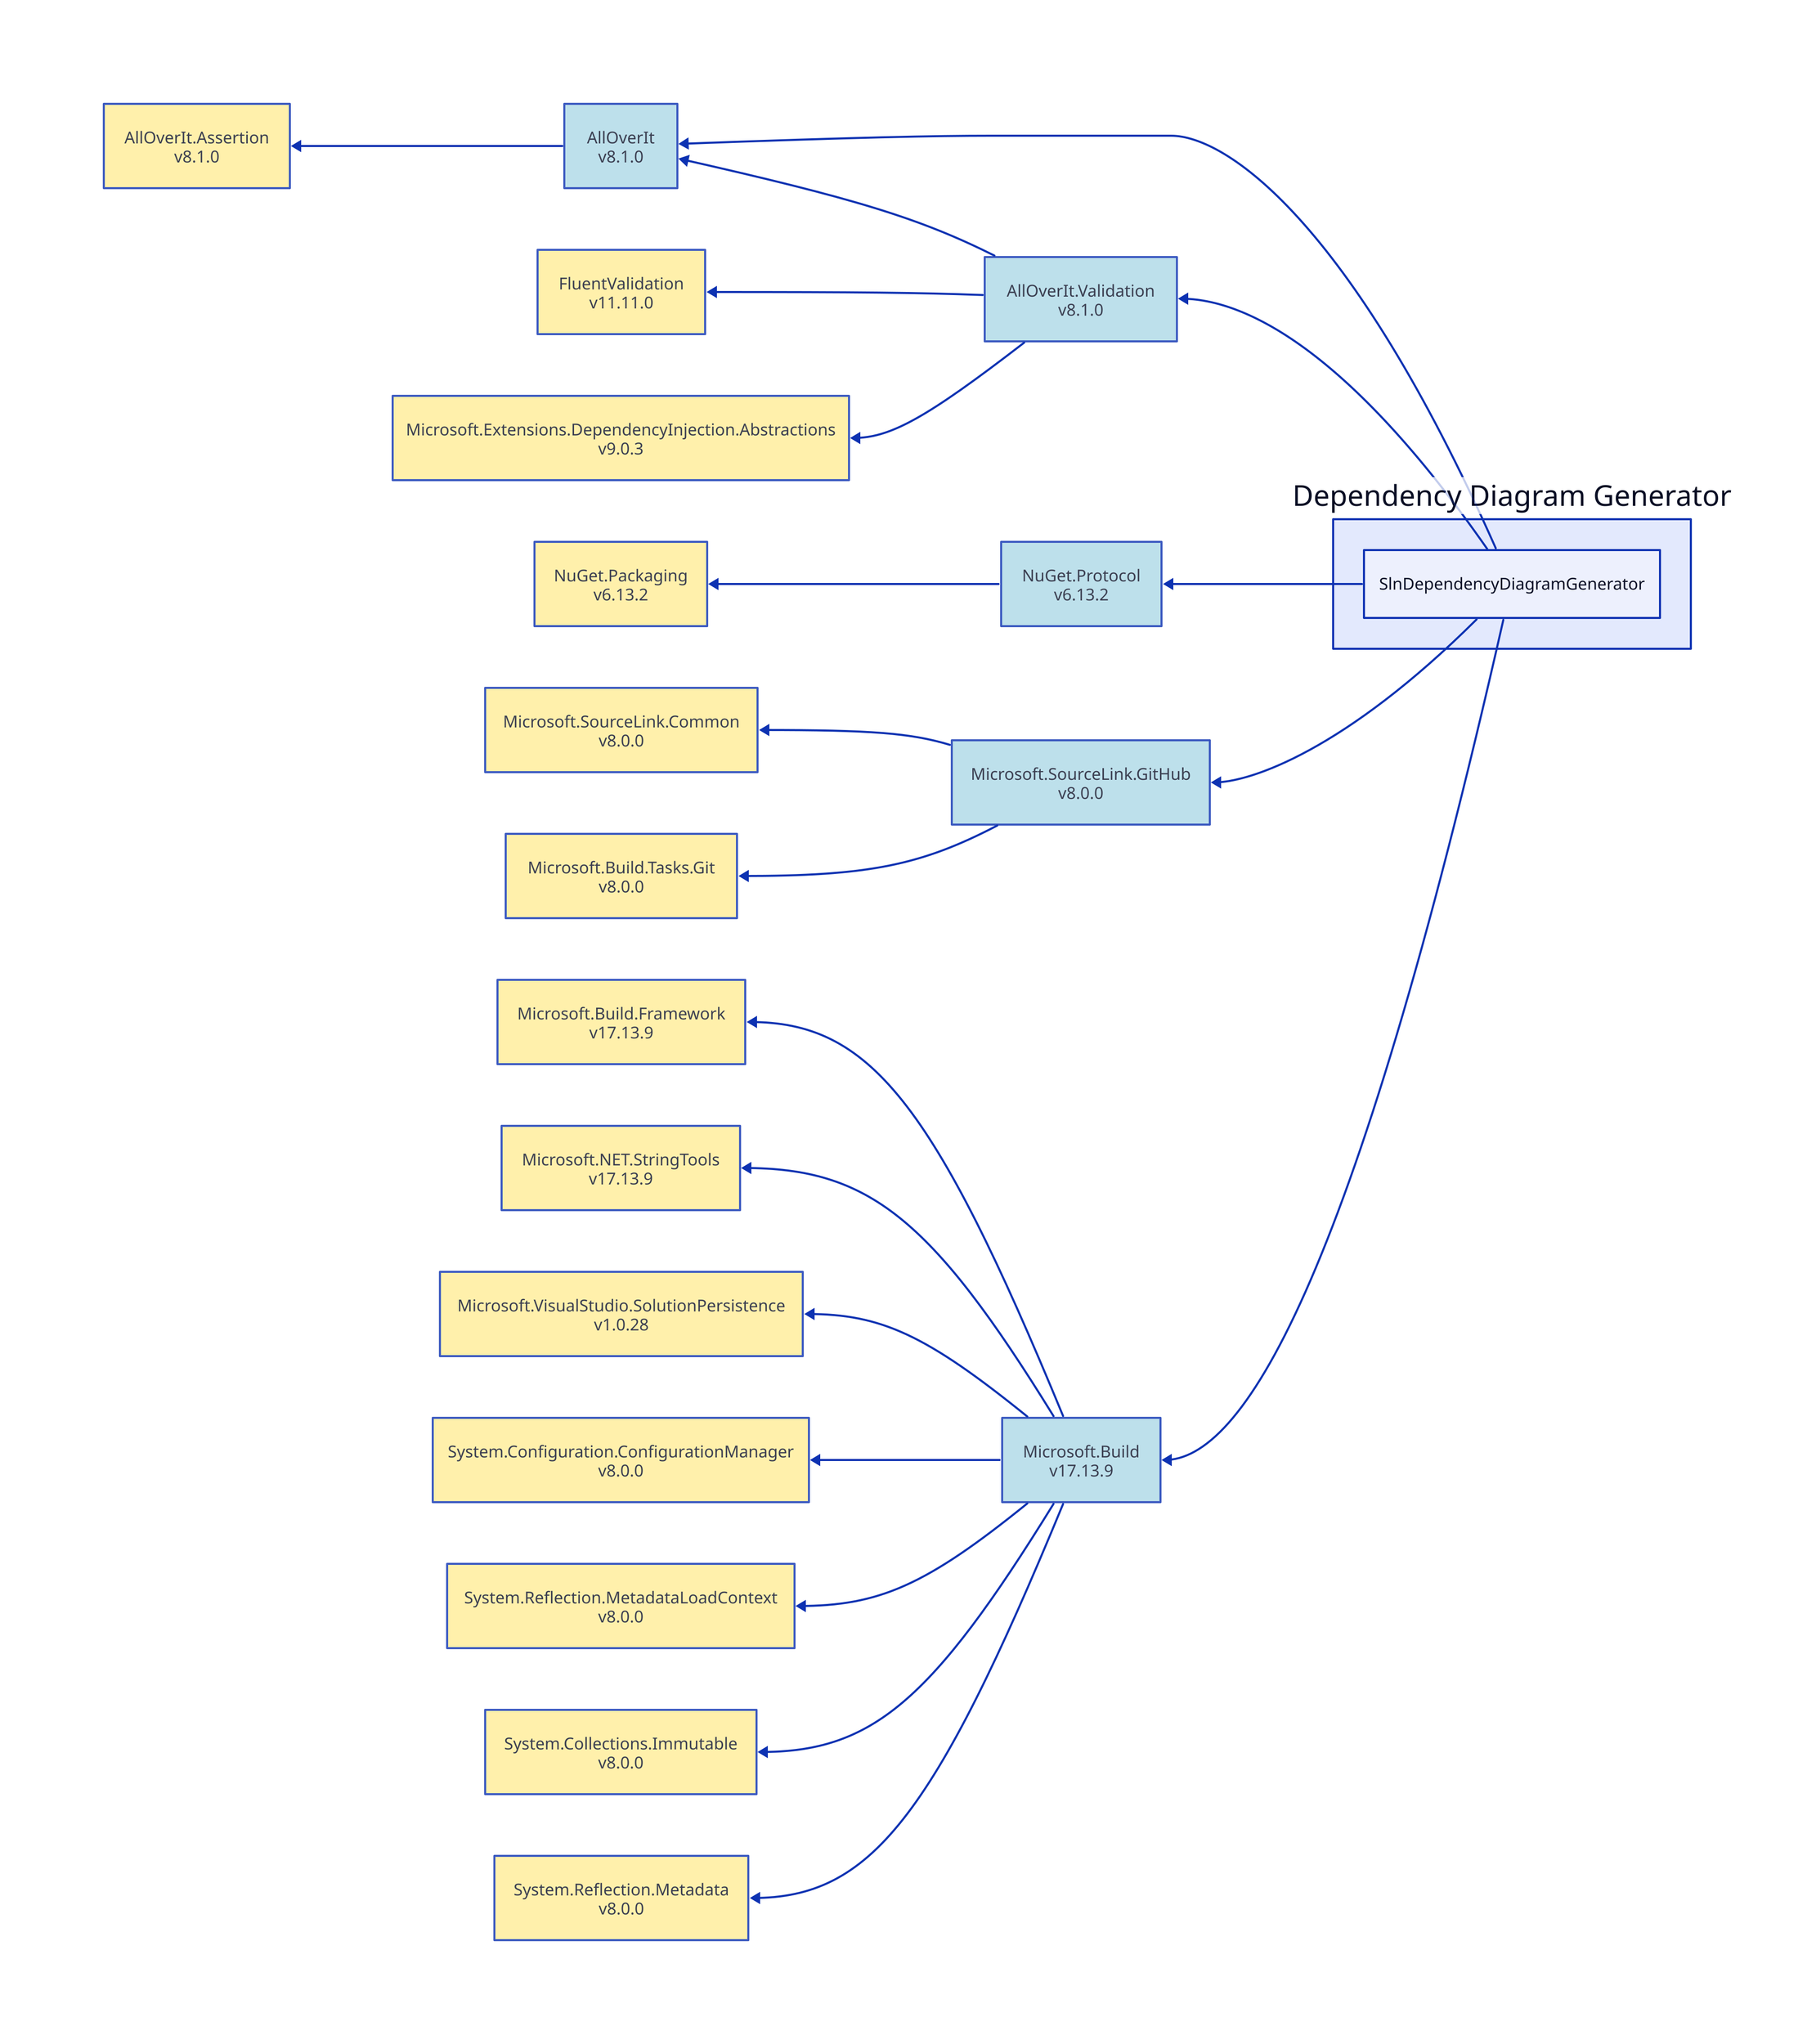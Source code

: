 direction: left

ddg: Dependency Diagram Generator
ddg.slndependencydiagramgenerator: SlnDependencyDiagramGenerator
alloverit_8-1-0: AllOverIt\nv8.1.0
alloverit_8-1-0.style.fill: "#ADD8E6"
alloverit_8-1-0.style.opacity: 0.8
alloverit-assertion_8-1-0: AllOverIt.Assertion\nv8.1.0
alloverit-assertion_8-1-0.style.fill: "#FFEC96"
alloverit-assertion_8-1-0.style.opacity: 0.8
alloverit-assertion_8-1-0 <- alloverit_8-1-0
alloverit_8-1-0 <- ddg.slndependencydiagramgenerator
alloverit-validation_8-1-0: AllOverIt.Validation\nv8.1.0
alloverit-validation_8-1-0.style.fill: "#ADD8E6"
alloverit-validation_8-1-0.style.opacity: 0.8
alloverit_8-1-0 <- alloverit-validation_8-1-0
fluentvalidation_11-11-0: FluentValidation\nv11.11.0
fluentvalidation_11-11-0.style.fill: "#FFEC96"
fluentvalidation_11-11-0.style.opacity: 0.8
fluentvalidation_11-11-0 <- alloverit-validation_8-1-0
microsoft-extensions-dependencyinjection-abstractions_9-0-3: Microsoft.Extensions.DependencyInjection.Abstractions\nv9.0.3
microsoft-extensions-dependencyinjection-abstractions_9-0-3.style.fill: "#FFEC96"
microsoft-extensions-dependencyinjection-abstractions_9-0-3.style.opacity: 0.8
microsoft-extensions-dependencyinjection-abstractions_9-0-3 <- alloverit-validation_8-1-0
alloverit-validation_8-1-0 <- ddg.slndependencydiagramgenerator
nuget-protocol_6-13-2: NuGet.Protocol\nv6.13.2
nuget-protocol_6-13-2.style.fill: "#ADD8E6"
nuget-protocol_6-13-2.style.opacity: 0.8
nuget-packaging_6-13-2: NuGet.Packaging\nv6.13.2
nuget-packaging_6-13-2.style.fill: "#FFEC96"
nuget-packaging_6-13-2.style.opacity: 0.8
nuget-packaging_6-13-2 <- nuget-protocol_6-13-2
nuget-protocol_6-13-2 <- ddg.slndependencydiagramgenerator
microsoft-sourcelink-github_8-0-0: Microsoft.SourceLink.GitHub\nv8.0.0
microsoft-sourcelink-github_8-0-0.style.fill: "#ADD8E6"
microsoft-sourcelink-github_8-0-0.style.opacity: 0.8
microsoft-sourcelink-common_8-0-0: Microsoft.SourceLink.Common\nv8.0.0
microsoft-sourcelink-common_8-0-0.style.fill: "#FFEC96"
microsoft-sourcelink-common_8-0-0.style.opacity: 0.8
microsoft-sourcelink-common_8-0-0 <- microsoft-sourcelink-github_8-0-0
microsoft-build-tasks-git_8-0-0: Microsoft.Build.Tasks.Git\nv8.0.0
microsoft-build-tasks-git_8-0-0.style.fill: "#FFEC96"
microsoft-build-tasks-git_8-0-0.style.opacity: 0.8
microsoft-build-tasks-git_8-0-0 <- microsoft-sourcelink-github_8-0-0
microsoft-sourcelink-github_8-0-0 <- ddg.slndependencydiagramgenerator
microsoft-build_17-13-9: Microsoft.Build\nv17.13.9
microsoft-build_17-13-9.style.fill: "#ADD8E6"
microsoft-build_17-13-9.style.opacity: 0.8
microsoft-build-framework_17-13-9: Microsoft.Build.Framework\nv17.13.9
microsoft-build-framework_17-13-9.style.fill: "#FFEC96"
microsoft-build-framework_17-13-9.style.opacity: 0.8
microsoft-build-framework_17-13-9 <- microsoft-build_17-13-9
microsoft-net-stringtools_17-13-9: Microsoft.NET.StringTools\nv17.13.9
microsoft-net-stringtools_17-13-9.style.fill: "#FFEC96"
microsoft-net-stringtools_17-13-9.style.opacity: 0.8
microsoft-net-stringtools_17-13-9 <- microsoft-build_17-13-9
microsoft-visualstudio-solutionpersistence_1-0-28: Microsoft.VisualStudio.SolutionPersistence\nv1.0.28
microsoft-visualstudio-solutionpersistence_1-0-28.style.fill: "#FFEC96"
microsoft-visualstudio-solutionpersistence_1-0-28.style.opacity: 0.8
microsoft-visualstudio-solutionpersistence_1-0-28 <- microsoft-build_17-13-9
system-configuration-configurationmanager_8-0-0: System.Configuration.ConfigurationManager\nv8.0.0
system-configuration-configurationmanager_8-0-0.style.fill: "#FFEC96"
system-configuration-configurationmanager_8-0-0.style.opacity: 0.8
system-configuration-configurationmanager_8-0-0 <- microsoft-build_17-13-9
system-reflection-metadataloadcontext_8-0-0: System.Reflection.MetadataLoadContext\nv8.0.0
system-reflection-metadataloadcontext_8-0-0.style.fill: "#FFEC96"
system-reflection-metadataloadcontext_8-0-0.style.opacity: 0.8
system-reflection-metadataloadcontext_8-0-0 <- microsoft-build_17-13-9
system-collections-immutable_8-0-0: System.Collections.Immutable\nv8.0.0
system-collections-immutable_8-0-0.style.fill: "#FFEC96"
system-collections-immutable_8-0-0.style.opacity: 0.8
system-collections-immutable_8-0-0 <- microsoft-build_17-13-9
system-reflection-metadata_8-0-0: System.Reflection.Metadata\nv8.0.0
system-reflection-metadata_8-0-0.style.fill: "#FFEC96"
system-reflection-metadata_8-0-0.style.opacity: 0.8
system-reflection-metadata_8-0-0 <- microsoft-build_17-13-9
microsoft-build_17-13-9 <- ddg.slndependencydiagramgenerator
